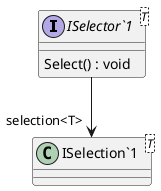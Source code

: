 @startuml
interface "ISelector`1"<T> {
    Select() : void
}
class "ISelection`1"<T> {
}
"ISelector`1" --> "selection<T>" "ISelection`1"
@enduml
